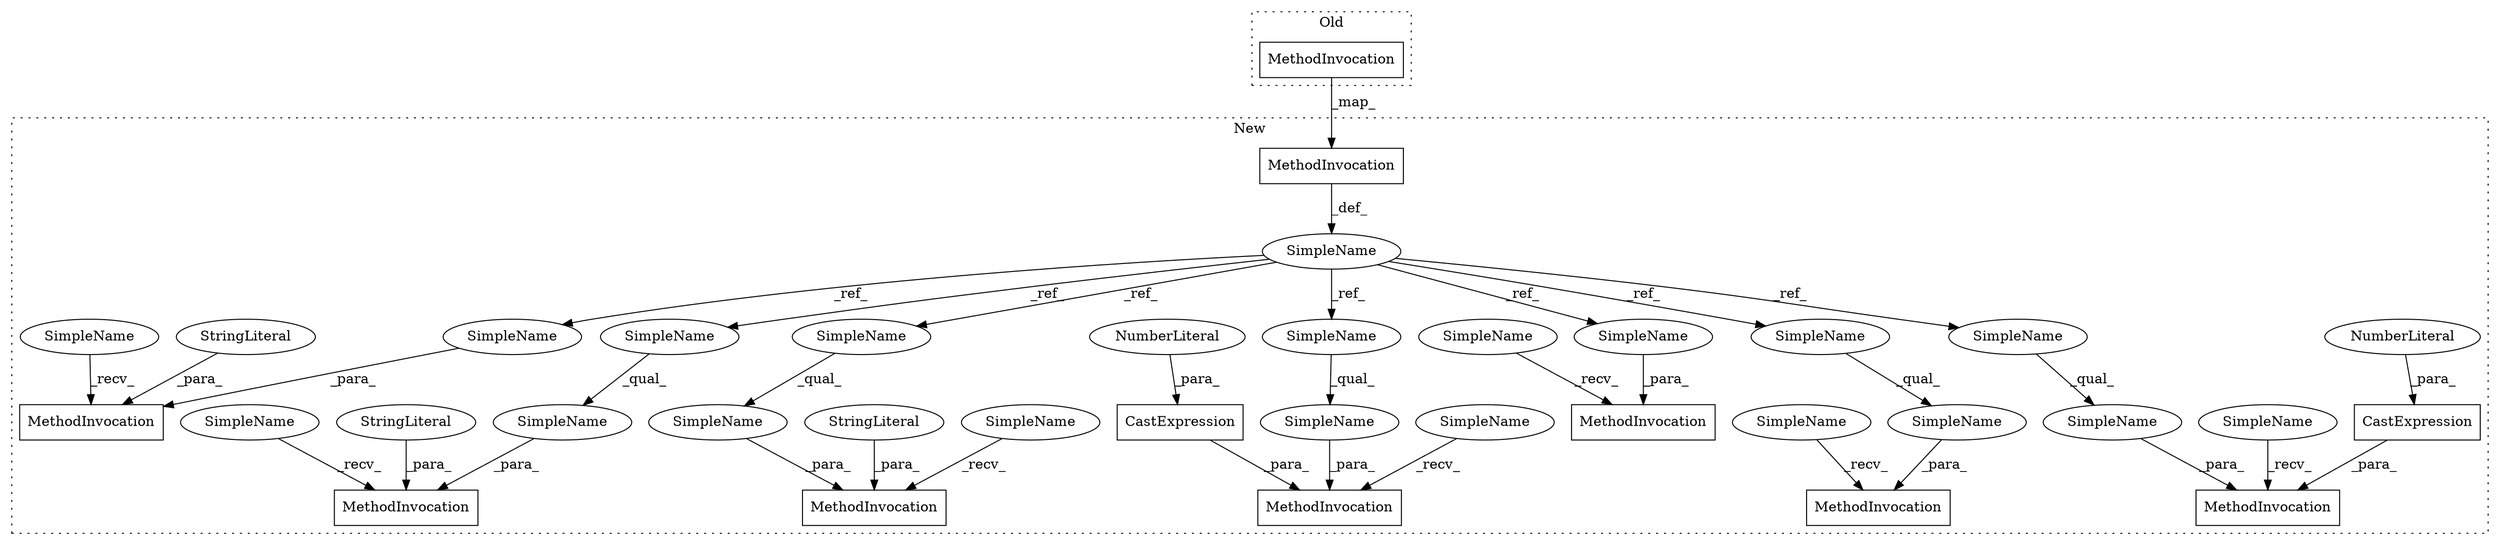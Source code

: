 digraph G {
subgraph cluster0 {
7 [label="MethodInvocation" a="32" s="8469,8498" l="6,1" shape="box"];
label = "Old";
style="dotted";
}
subgraph cluster1 {
1 [label="CastExpression" a="11" s="11414" l="6" shape="box"];
2 [label="CastExpression" a="11" s="11480" l="6" shape="box"];
3 [label="MethodInvocation" a="32" s="11602,11630" l="6,30" shape="box"];
4 [label="MethodInvocation" a="32" s="11541,11580" l="5,1" shape="box"];
5 [label="MethodInvocation" a="32" s="11236,11310" l="6,1" shape="box"];
6 [label="MethodInvocation" a="32" s="11332,11386" l="6,1" shape="box"];
8 [label="MethodInvocation" a="32" s="11408,11452" l="6,1" shape="box"];
9 [label="MethodInvocation" a="32" s="11474,11519" l="6,1" shape="box"];
10 [label="MethodInvocation" a="32" s="11155,11177" l="5,38" shape="box"];
11 [label="MethodInvocation" a="32" s="11061,11120" l="36,1" shape="box"];
12 [label="NumberLiteral" a="34" s="11486" l="4" shape="ellipse"];
13 [label="NumberLiteral" a="34" s="11420" l="6" shape="ellipse"];
14 [label="SimpleName" a="42" s="11546" l="34" shape="ellipse"];
15 [label="SimpleName" a="42" s="11613" l="17" shape="ellipse"];
16 [label="SimpleName" a="42" s="11281" l="29" shape="ellipse"];
17 [label="SimpleName" a="42" s="11428" l="24" shape="ellipse"];
18 [label="SimpleName" a="42" s="11354" l="32" shape="ellipse"];
19 [label="SimpleName" a="42" s="11325" l="6" shape="ellipse"];
20 [label="SimpleName" a="42" s="11546" l="17" shape="ellipse"];
21 [label="SimpleName" a="42" s="11160" l="17" shape="ellipse"];
22 [label="SimpleName" a="42" s="11281" l="17" shape="ellipse"];
23 [label="SimpleName" a="42" s="11354" l="17" shape="ellipse"];
24 [label="SimpleName" a="42" s="11148" l="6" shape="ellipse"];
25 [label="SimpleName" a="42" s="11534" l="6" shape="ellipse"];
26 [label="SimpleName" a="42" s="11492" l="27" shape="ellipse"];
27 [label="SimpleName" a="42" s="11229" l="6" shape="ellipse"];
28 [label="SimpleName" a="42" s="11467" l="6" shape="ellipse"];
29 [label="SimpleName" a="42" s="11401" l="6" shape="ellipse"];
30 [label="SimpleName" a="42" s="11029" l="17" shape="ellipse"];
31 [label="SimpleName" a="42" s="11595" l="6" shape="ellipse"];
32 [label="SimpleName" a="42" s="11428" l="17" shape="ellipse"];
33 [label="SimpleName" a="42" s="11492" l="17" shape="ellipse"];
34 [label="StringLiteral" a="45" s="11242" l="37" shape="ellipse"];
35 [label="StringLiteral" a="45" s="11338" l="14" shape="ellipse"];
36 [label="StringLiteral" a="45" s="11608" l="3" shape="ellipse"];
label = "New";
style="dotted";
}
1 -> 8 [label="_para_"];
2 -> 9 [label="_para_"];
7 -> 11 [label="_map_"];
11 -> 30 [label="_def_"];
12 -> 2 [label="_para_"];
13 -> 1 [label="_para_"];
14 -> 4 [label="_para_"];
15 -> 3 [label="_para_"];
16 -> 5 [label="_para_"];
17 -> 8 [label="_para_"];
18 -> 6 [label="_para_"];
19 -> 6 [label="_recv_"];
20 -> 14 [label="_qual_"];
21 -> 10 [label="_para_"];
22 -> 16 [label="_qual_"];
23 -> 18 [label="_qual_"];
24 -> 10 [label="_recv_"];
25 -> 4 [label="_recv_"];
26 -> 9 [label="_para_"];
27 -> 5 [label="_recv_"];
28 -> 9 [label="_recv_"];
29 -> 8 [label="_recv_"];
30 -> 32 [label="_ref_"];
30 -> 21 [label="_ref_"];
30 -> 20 [label="_ref_"];
30 -> 22 [label="_ref_"];
30 -> 23 [label="_ref_"];
30 -> 33 [label="_ref_"];
30 -> 15 [label="_ref_"];
31 -> 3 [label="_recv_"];
32 -> 17 [label="_qual_"];
33 -> 26 [label="_qual_"];
34 -> 5 [label="_para_"];
35 -> 6 [label="_para_"];
36 -> 3 [label="_para_"];
}